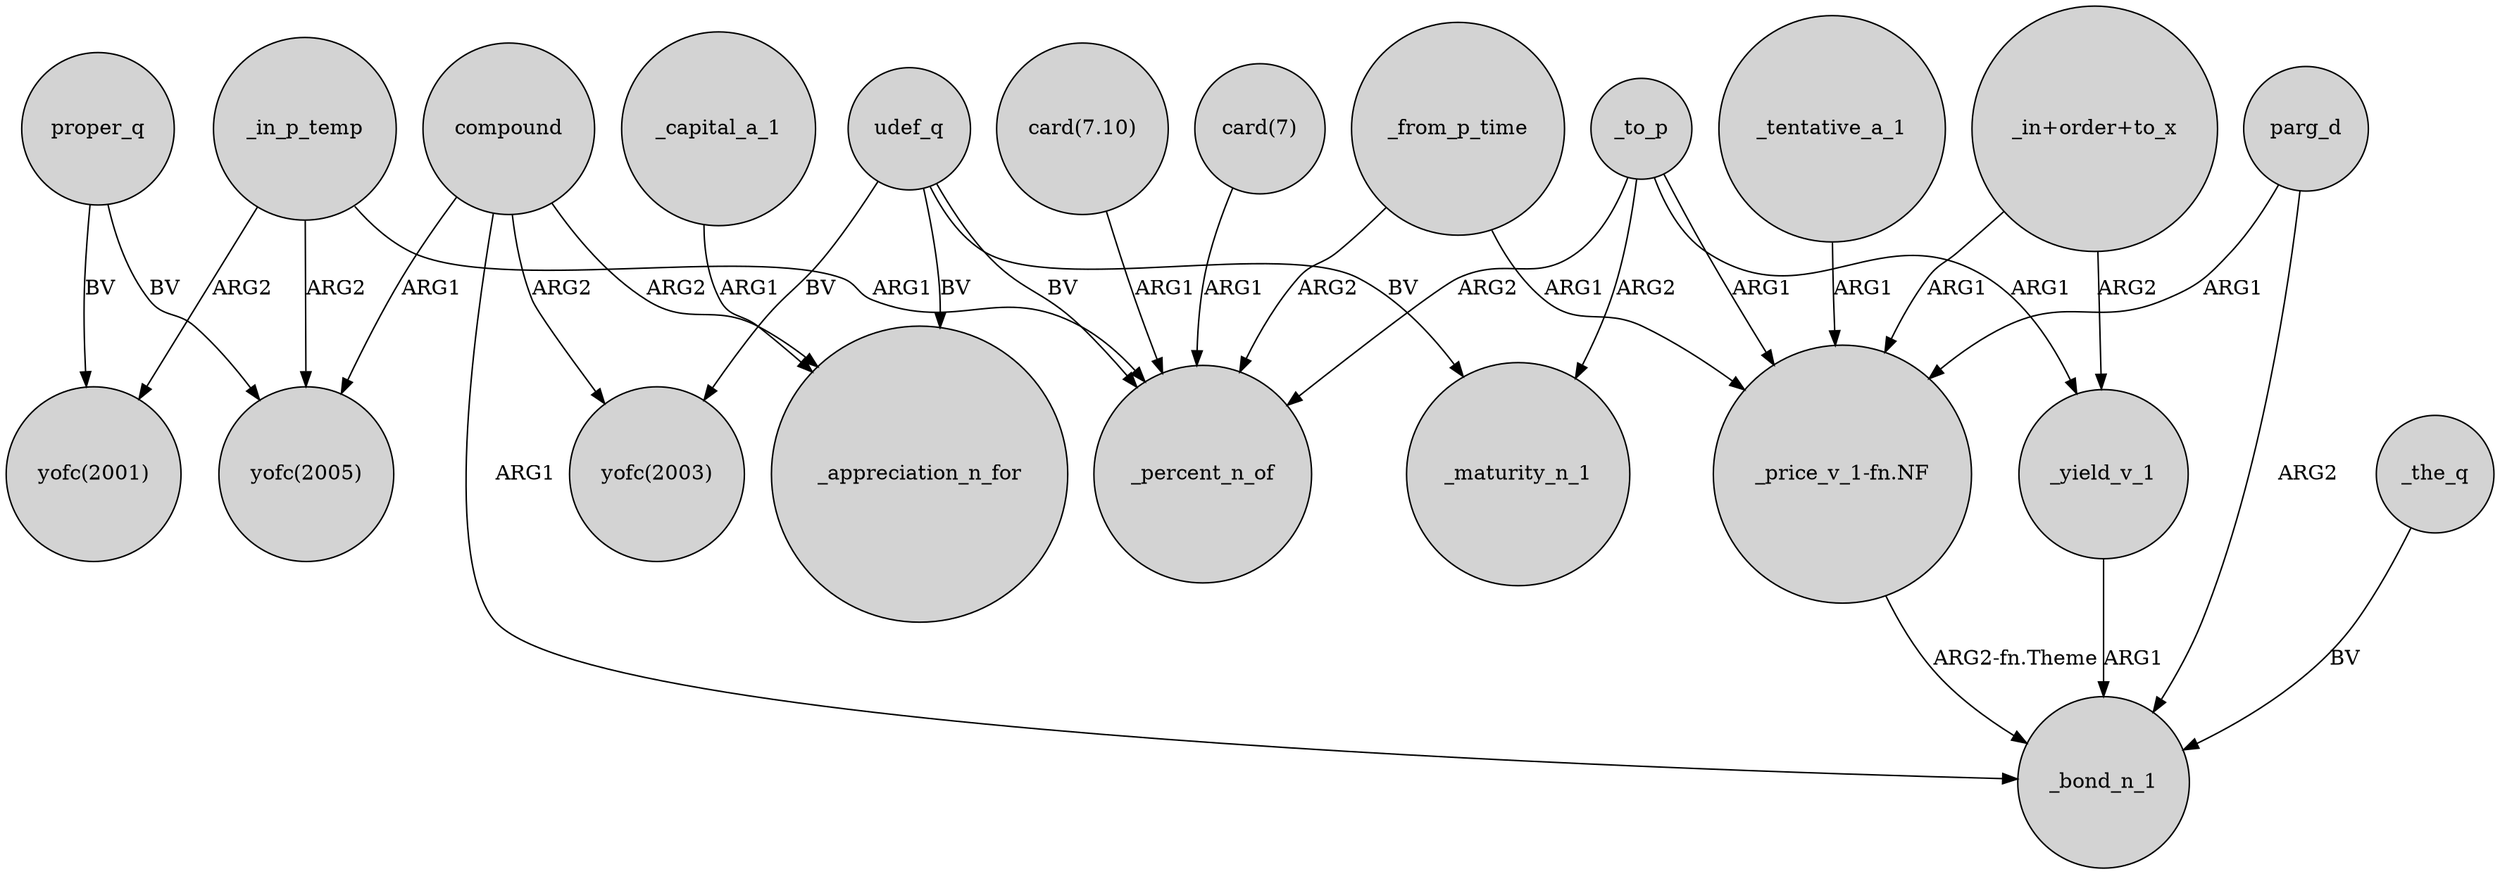 digraph {
	node [shape=circle style=filled]
	_in_p_temp -> "yofc(2005)" [label=ARG2]
	parg_d -> _bond_n_1 [label=ARG2]
	compound -> _appreciation_n_for [label=ARG2]
	_from_p_time -> "_price_v_1-fn.NF" [label=ARG1]
	"card(7)" -> _percent_n_of [label=ARG1]
	compound -> _bond_n_1 [label=ARG1]
	_to_p -> "_price_v_1-fn.NF" [label=ARG1]
	_in_p_temp -> _percent_n_of [label=ARG1]
	compound -> "yofc(2003)" [label=ARG2]
	udef_q -> "yofc(2003)" [label=BV]
	_yield_v_1 -> _bond_n_1 [label=ARG1]
	udef_q -> _maturity_n_1 [label=BV]
	_to_p -> _maturity_n_1 [label=ARG2]
	"_price_v_1-fn.NF" -> _bond_n_1 [label="ARG2-fn.Theme"]
	udef_q -> _appreciation_n_for [label=BV]
	_capital_a_1 -> _appreciation_n_for [label=ARG1]
	"card(7.10)" -> _percent_n_of [label=ARG1]
	"_in+order+to_x" -> "_price_v_1-fn.NF" [label=ARG1]
	"_in+order+to_x" -> _yield_v_1 [label=ARG2]
	_the_q -> _bond_n_1 [label=BV]
	_from_p_time -> _percent_n_of [label=ARG2]
	proper_q -> "yofc(2005)" [label=BV]
	_to_p -> _yield_v_1 [label=ARG1]
	_in_p_temp -> "yofc(2001)" [label=ARG2]
	proper_q -> "yofc(2001)" [label=BV]
	parg_d -> "_price_v_1-fn.NF" [label=ARG1]
	_to_p -> _percent_n_of [label=ARG2]
	_tentative_a_1 -> "_price_v_1-fn.NF" [label=ARG1]
	udef_q -> _percent_n_of [label=BV]
	compound -> "yofc(2005)" [label=ARG1]
}
